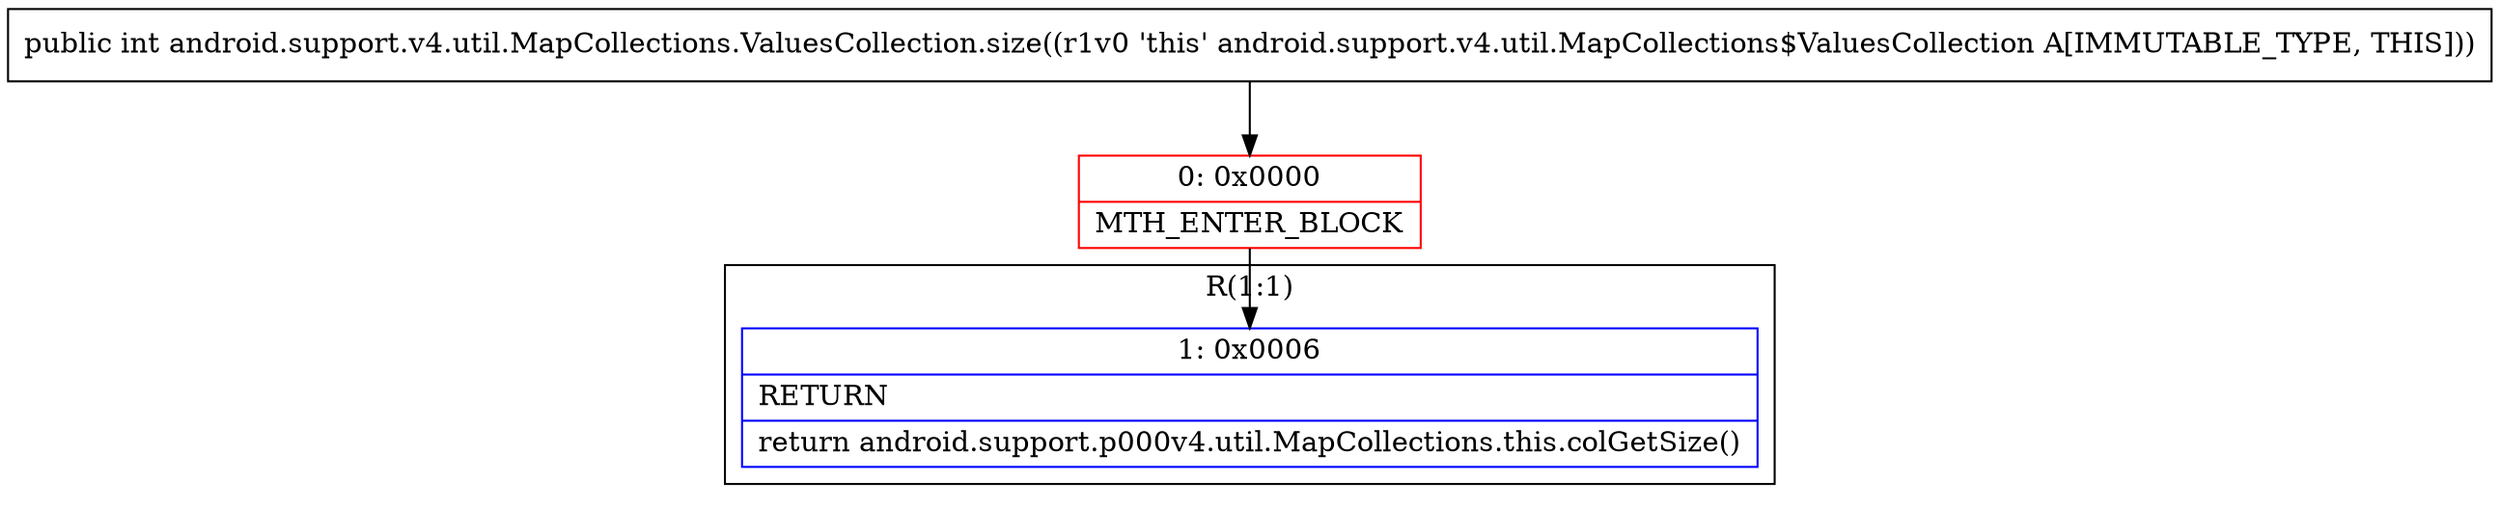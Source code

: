 digraph "CFG forandroid.support.v4.util.MapCollections.ValuesCollection.size()I" {
subgraph cluster_Region_966139587 {
label = "R(1:1)";
node [shape=record,color=blue];
Node_1 [shape=record,label="{1\:\ 0x0006|RETURN\l|return android.support.p000v4.util.MapCollections.this.colGetSize()\l}"];
}
Node_0 [shape=record,color=red,label="{0\:\ 0x0000|MTH_ENTER_BLOCK\l}"];
MethodNode[shape=record,label="{public int android.support.v4.util.MapCollections.ValuesCollection.size((r1v0 'this' android.support.v4.util.MapCollections$ValuesCollection A[IMMUTABLE_TYPE, THIS])) }"];
MethodNode -> Node_0;
Node_0 -> Node_1;
}

